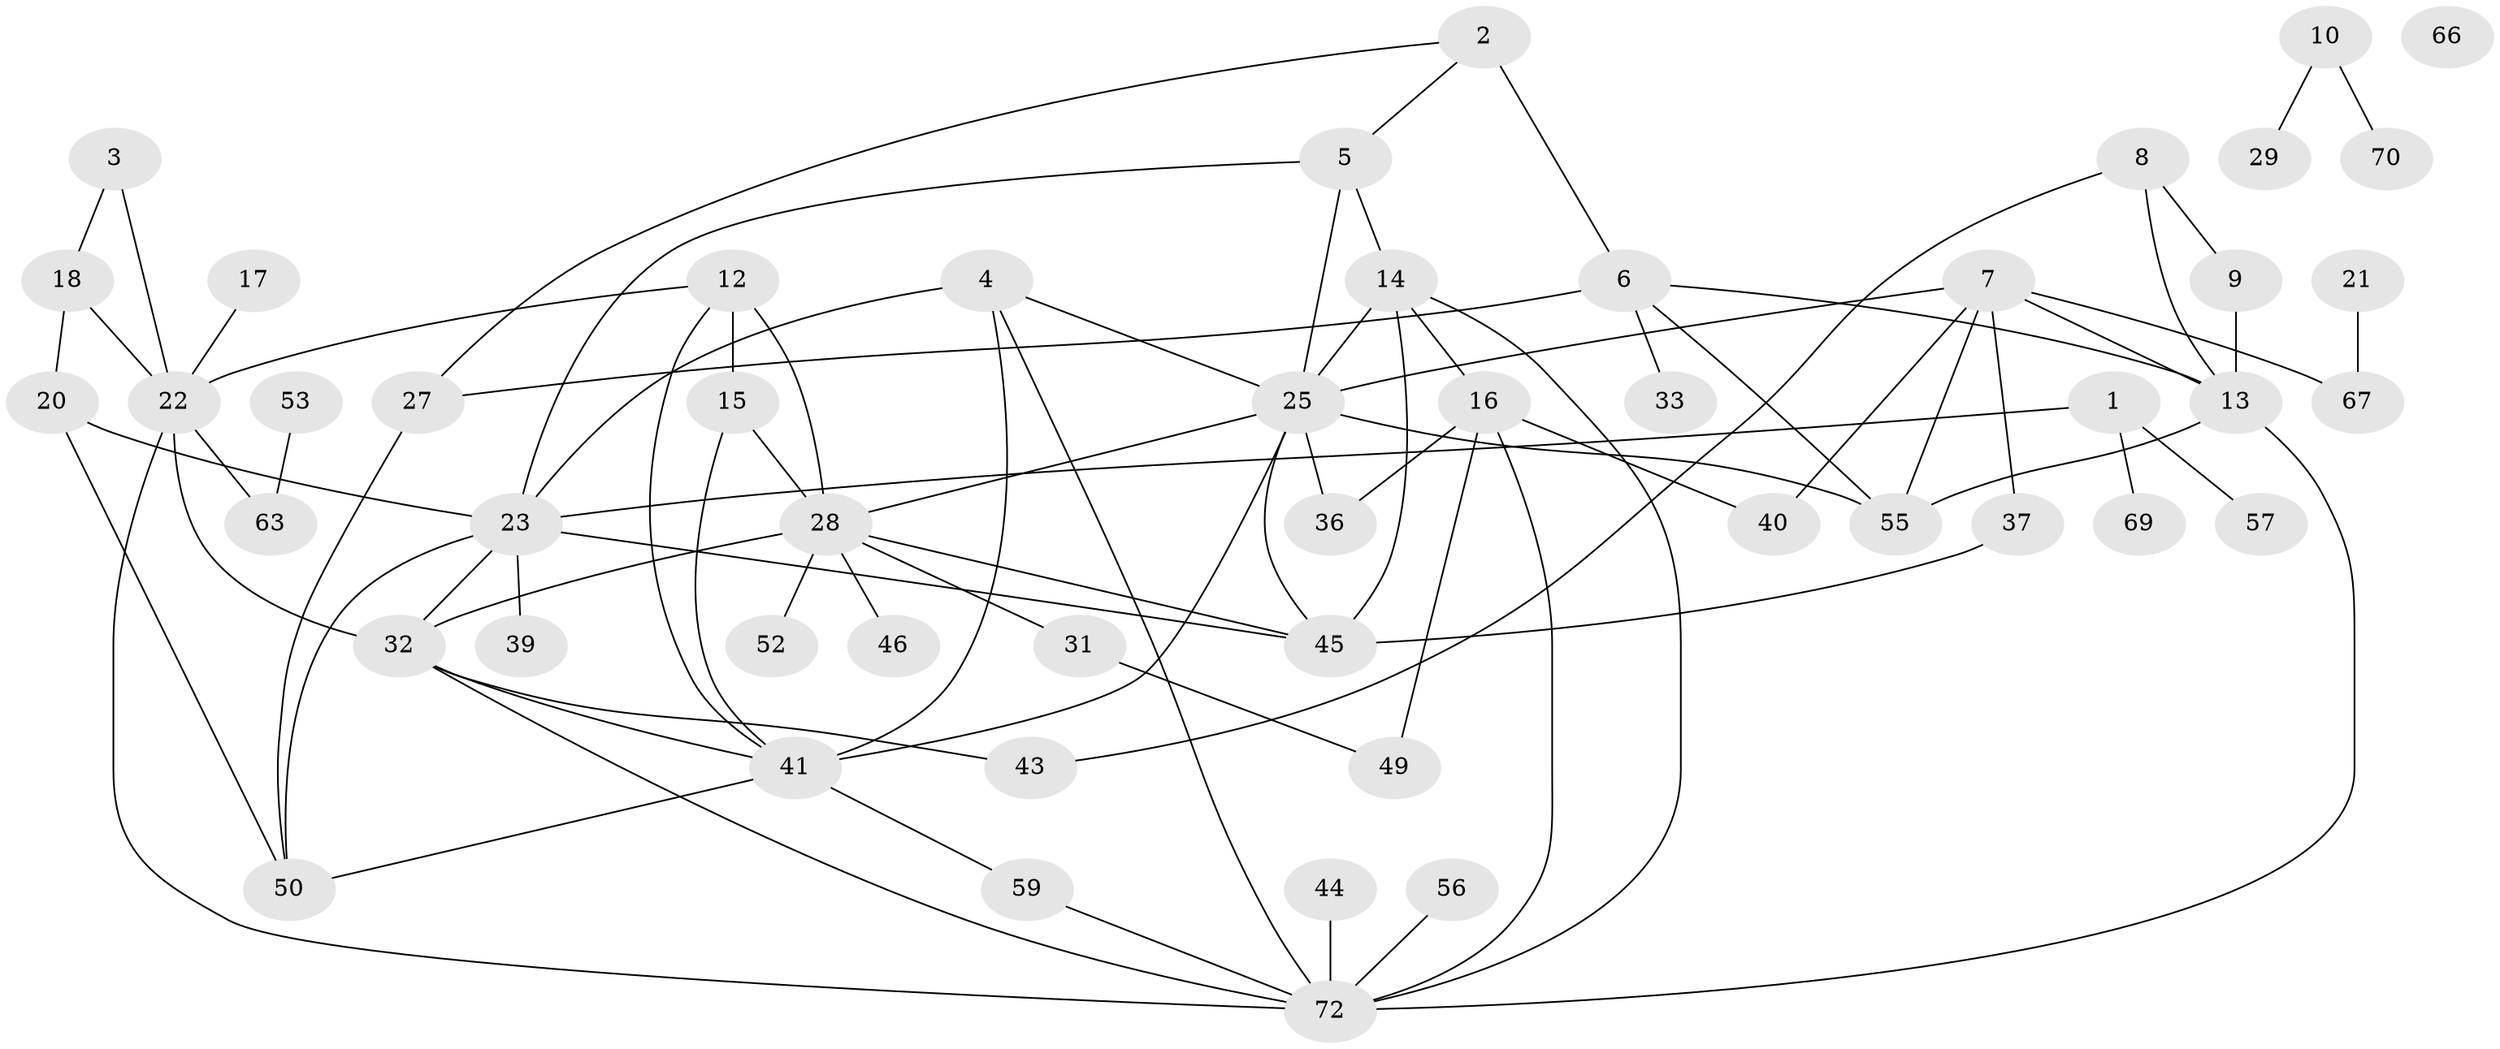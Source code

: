 // Generated by graph-tools (version 1.1) at 2025/23/03/03/25 07:23:29]
// undirected, 51 vertices, 82 edges
graph export_dot {
graph [start="1"]
  node [color=gray90,style=filled];
  1 [super="+11"];
  2 [super="+48"];
  3;
  4;
  5 [super="+30"];
  6 [super="+35"];
  7 [super="+62"];
  8 [super="+51"];
  9;
  10;
  12 [super="+42"];
  13 [super="+38"];
  14 [super="+26"];
  15;
  16 [super="+19"];
  17;
  18 [super="+34"];
  20 [super="+47"];
  21;
  22 [super="+58"];
  23 [super="+24"];
  25 [super="+54"];
  27;
  28 [super="+68"];
  29;
  31 [super="+61"];
  32 [super="+60"];
  33;
  36;
  37;
  39;
  40;
  41 [super="+64"];
  43;
  44;
  45;
  46;
  49;
  50;
  52;
  53;
  55 [super="+65"];
  56;
  57;
  59;
  63;
  66;
  67;
  69 [super="+71"];
  70;
  72 [super="+73"];
  1 -- 23;
  1 -- 69;
  1 -- 57;
  2 -- 6 [weight=2];
  2 -- 27;
  2 -- 5;
  3 -- 18;
  3 -- 22;
  4 -- 23;
  4 -- 41 [weight=2];
  4 -- 72;
  4 -- 25;
  5 -- 25;
  5 -- 14;
  5 -- 23;
  6 -- 13;
  6 -- 27;
  6 -- 33;
  6 -- 55;
  7 -- 37;
  7 -- 40;
  7 -- 67;
  7 -- 13;
  7 -- 25;
  7 -- 55;
  8 -- 9;
  8 -- 43;
  8 -- 13;
  9 -- 13;
  10 -- 29;
  10 -- 70;
  12 -- 15;
  12 -- 28 [weight=2];
  12 -- 41;
  12 -- 22;
  13 -- 55;
  13 -- 72;
  14 -- 16;
  14 -- 45;
  14 -- 25;
  14 -- 72;
  15 -- 28;
  15 -- 41;
  16 -- 36;
  16 -- 40;
  16 -- 72;
  16 -- 49;
  17 -- 22;
  18 -- 20;
  18 -- 22;
  20 -- 23;
  20 -- 50;
  21 -- 67;
  22 -- 63;
  22 -- 32;
  22 -- 72;
  23 -- 39;
  23 -- 50;
  23 -- 32;
  23 -- 45;
  25 -- 36;
  25 -- 41;
  25 -- 55;
  25 -- 28;
  25 -- 45;
  27 -- 50;
  28 -- 45;
  28 -- 46;
  28 -- 32;
  28 -- 52;
  28 -- 31;
  31 -- 49;
  32 -- 43;
  32 -- 41;
  32 -- 72;
  37 -- 45;
  41 -- 50;
  41 -- 59;
  44 -- 72;
  53 -- 63;
  56 -- 72;
  59 -- 72;
}
